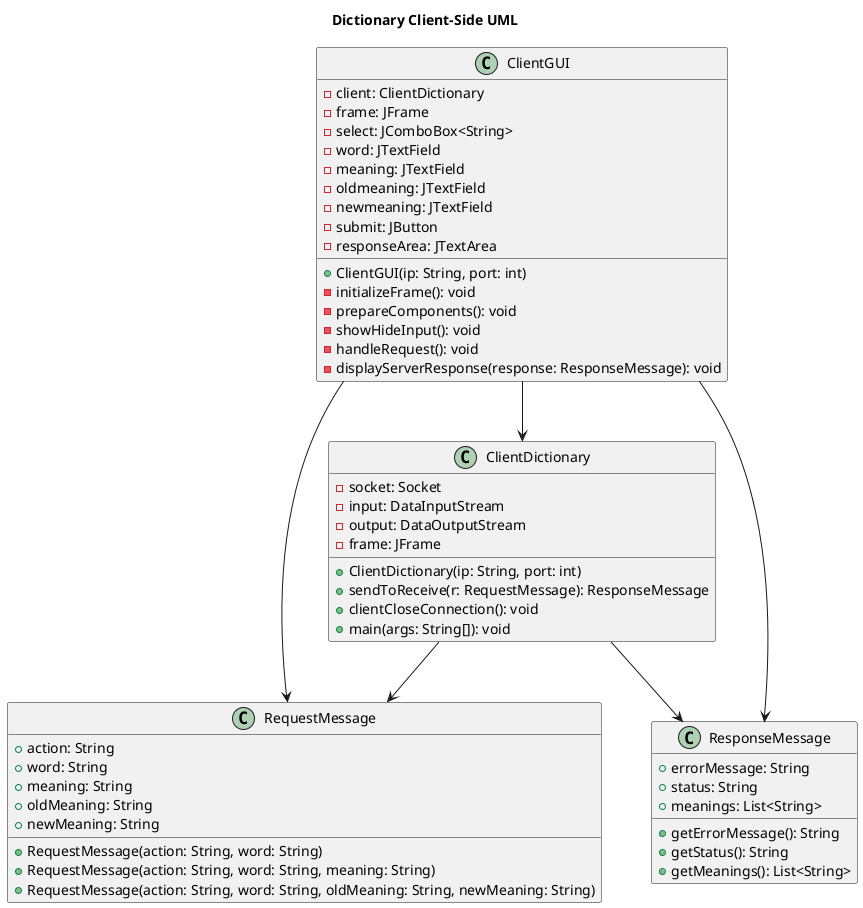 @startuml
title Dictionary Client-Side UML

class ClientDictionary {
    - socket: Socket
    - input: DataInputStream
    - output: DataOutputStream
    - frame: JFrame
    + ClientDictionary(ip: String, port: int)
    + sendToReceive(r: RequestMessage): ResponseMessage
    + clientCloseConnection(): void
    + main(args: String[]): void
}

class ClientGUI {
    - client: ClientDictionary
    - frame: JFrame
    - select: JComboBox<String>
    - word: JTextField
    - meaning: JTextField
    - oldmeaning: JTextField
    - newmeaning: JTextField
    - submit: JButton
    - responseArea: JTextArea
    + ClientGUI(ip: String, port: int)
    - initializeFrame(): void
    - prepareComponents(): void
    - showHideInput(): void
    - handleRequest(): void
    - displayServerResponse(response: ResponseMessage): void
}

class RequestMessage {
    + action: String
    + word: String
    + meaning: String
    + oldMeaning: String
    + newMeaning: String
    + RequestMessage(action: String, word: String)
    + RequestMessage(action: String, word: String, meaning: String)
    + RequestMessage(action: String, word: String, oldMeaning: String, newMeaning: String)
}

class ResponseMessage {
    + errorMessage: String
    + status: String
    + meanings: List<String>
    + getErrorMessage(): String
    + getStatus(): String
    + getMeanings(): List<String>
}

' Relationships
ClientGUI --> ClientDictionary
ClientGUI --> RequestMessage
ClientGUI --> ResponseMessage
ClientDictionary --> RequestMessage
ClientDictionary --> ResponseMessage

@enduml
